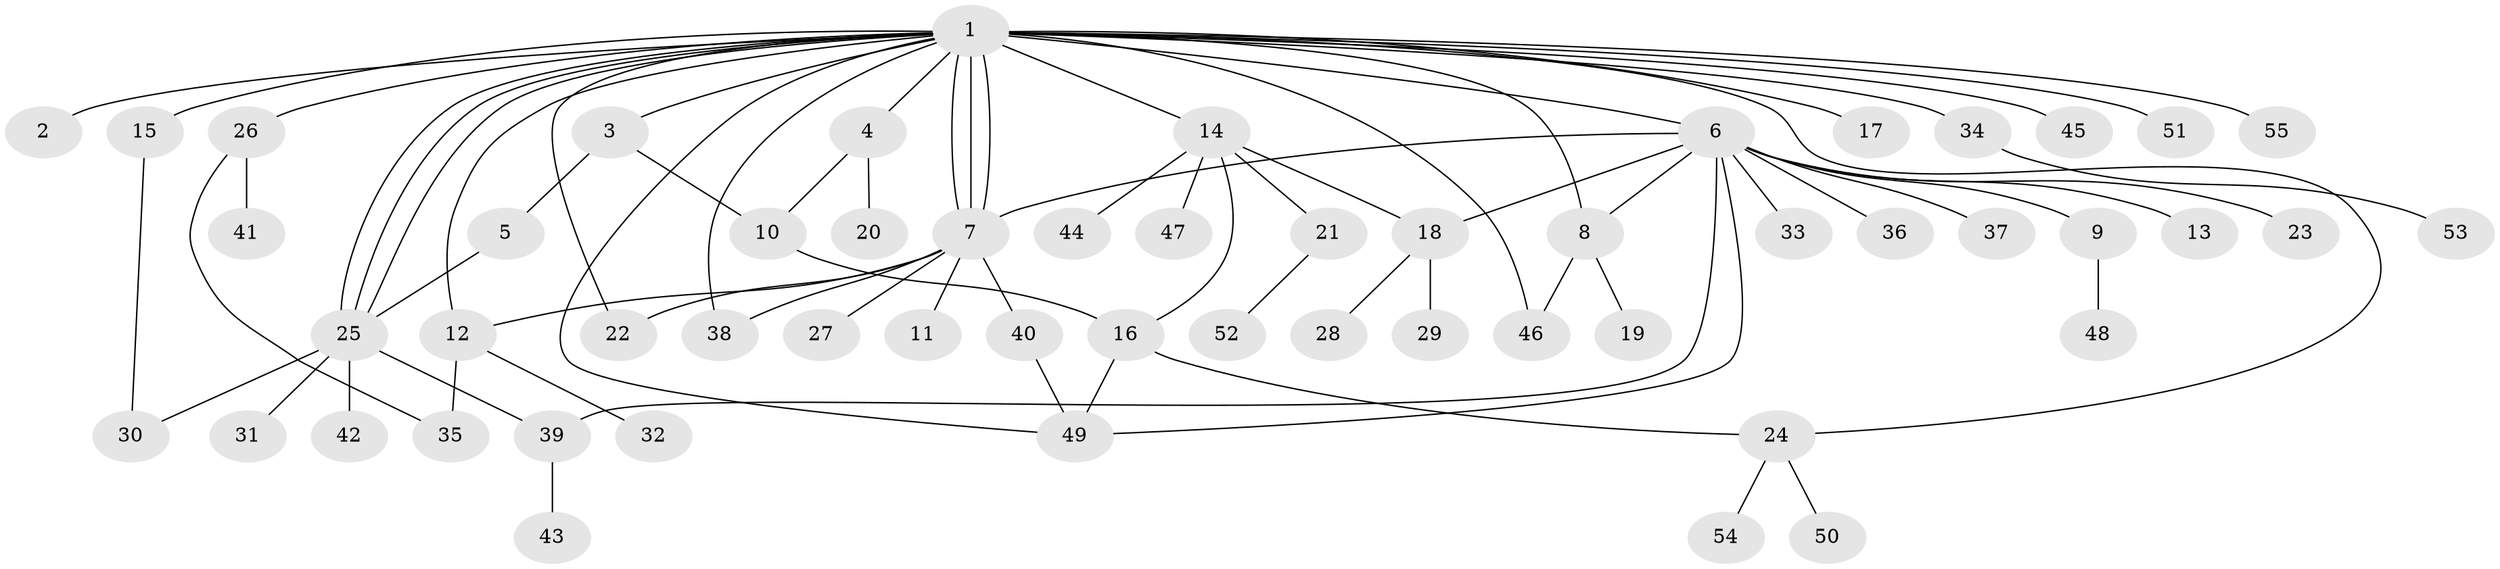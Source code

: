 // coarse degree distribution, {23: 0.02564102564102564, 1: 0.5384615384615384, 4: 0.10256410256410256, 2: 0.1794871794871795, 6: 0.02564102564102564, 14: 0.02564102564102564, 9: 0.02564102564102564, 3: 0.05128205128205128, 5: 0.02564102564102564}
// Generated by graph-tools (version 1.1) at 2025/23/03/03/25 07:23:49]
// undirected, 55 vertices, 75 edges
graph export_dot {
graph [start="1"]
  node [color=gray90,style=filled];
  1;
  2;
  3;
  4;
  5;
  6;
  7;
  8;
  9;
  10;
  11;
  12;
  13;
  14;
  15;
  16;
  17;
  18;
  19;
  20;
  21;
  22;
  23;
  24;
  25;
  26;
  27;
  28;
  29;
  30;
  31;
  32;
  33;
  34;
  35;
  36;
  37;
  38;
  39;
  40;
  41;
  42;
  43;
  44;
  45;
  46;
  47;
  48;
  49;
  50;
  51;
  52;
  53;
  54;
  55;
  1 -- 2;
  1 -- 3;
  1 -- 4;
  1 -- 6;
  1 -- 7;
  1 -- 7;
  1 -- 7;
  1 -- 8;
  1 -- 12;
  1 -- 14;
  1 -- 15;
  1 -- 17;
  1 -- 22;
  1 -- 24;
  1 -- 25;
  1 -- 25;
  1 -- 25;
  1 -- 26;
  1 -- 34;
  1 -- 38;
  1 -- 45;
  1 -- 46;
  1 -- 49;
  1 -- 51;
  1 -- 55;
  3 -- 5;
  3 -- 10;
  4 -- 10;
  4 -- 20;
  5 -- 25;
  6 -- 7;
  6 -- 8;
  6 -- 9;
  6 -- 13;
  6 -- 18;
  6 -- 23;
  6 -- 33;
  6 -- 36;
  6 -- 37;
  6 -- 39;
  6 -- 49;
  7 -- 11;
  7 -- 12;
  7 -- 22;
  7 -- 27;
  7 -- 38;
  7 -- 40;
  8 -- 19;
  8 -- 46;
  9 -- 48;
  10 -- 16;
  12 -- 32;
  12 -- 35;
  14 -- 16;
  14 -- 18;
  14 -- 21;
  14 -- 44;
  14 -- 47;
  15 -- 30;
  16 -- 24;
  16 -- 49;
  18 -- 28;
  18 -- 29;
  21 -- 52;
  24 -- 50;
  24 -- 54;
  25 -- 30;
  25 -- 31;
  25 -- 39;
  25 -- 42;
  26 -- 35;
  26 -- 41;
  34 -- 53;
  39 -- 43;
  40 -- 49;
}
